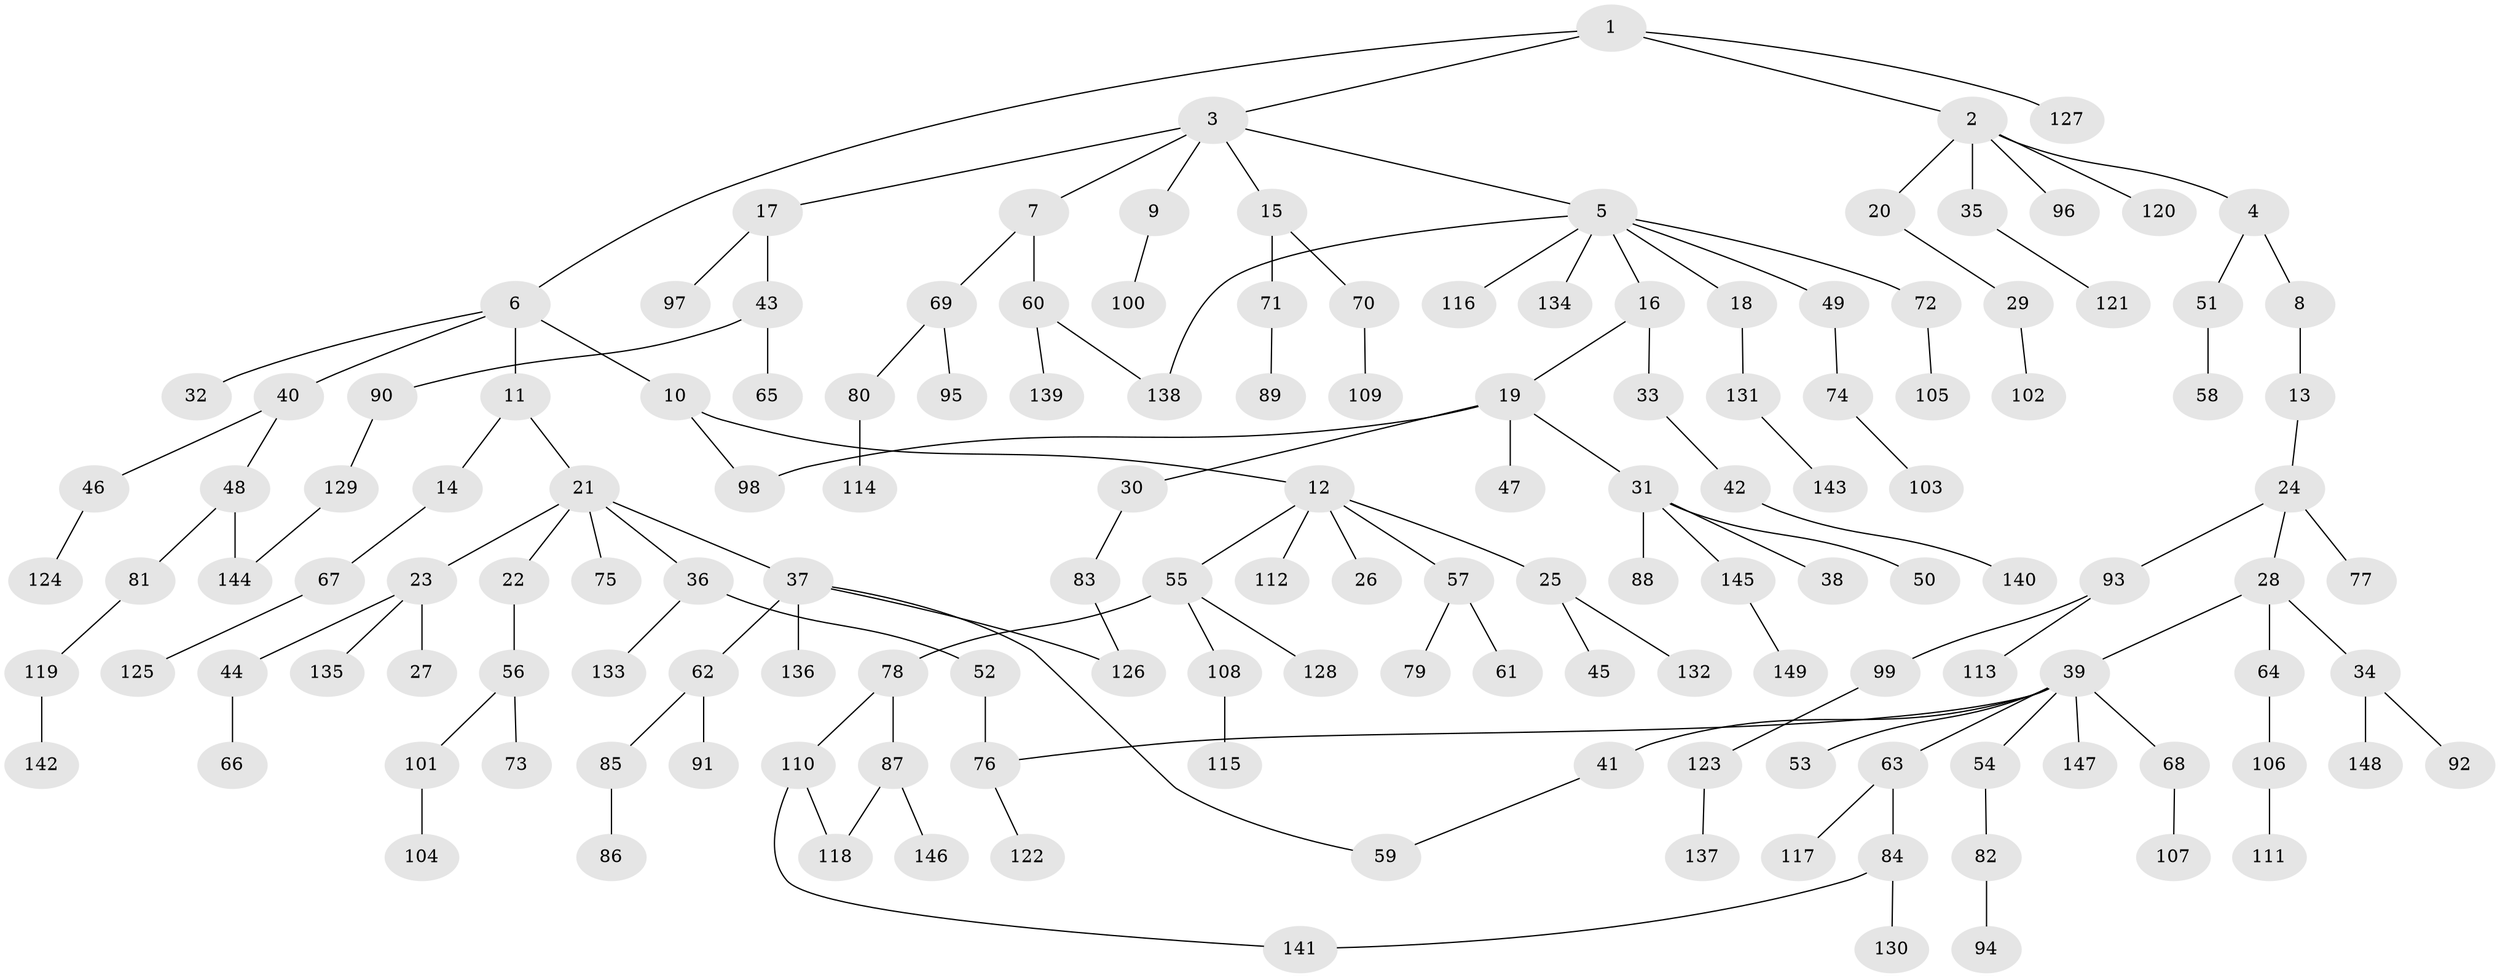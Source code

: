 // coarse degree distribution, {6: 0.009523809523809525, 3: 0.1523809523809524, 2: 0.4, 4: 0.0380952380952381, 5: 0.0380952380952381, 1: 0.34285714285714286, 7: 0.01904761904761905}
// Generated by graph-tools (version 1.1) at 2025/36/03/04/25 23:36:08]
// undirected, 149 vertices, 156 edges
graph export_dot {
  node [color=gray90,style=filled];
  1;
  2;
  3;
  4;
  5;
  6;
  7;
  8;
  9;
  10;
  11;
  12;
  13;
  14;
  15;
  16;
  17;
  18;
  19;
  20;
  21;
  22;
  23;
  24;
  25;
  26;
  27;
  28;
  29;
  30;
  31;
  32;
  33;
  34;
  35;
  36;
  37;
  38;
  39;
  40;
  41;
  42;
  43;
  44;
  45;
  46;
  47;
  48;
  49;
  50;
  51;
  52;
  53;
  54;
  55;
  56;
  57;
  58;
  59;
  60;
  61;
  62;
  63;
  64;
  65;
  66;
  67;
  68;
  69;
  70;
  71;
  72;
  73;
  74;
  75;
  76;
  77;
  78;
  79;
  80;
  81;
  82;
  83;
  84;
  85;
  86;
  87;
  88;
  89;
  90;
  91;
  92;
  93;
  94;
  95;
  96;
  97;
  98;
  99;
  100;
  101;
  102;
  103;
  104;
  105;
  106;
  107;
  108;
  109;
  110;
  111;
  112;
  113;
  114;
  115;
  116;
  117;
  118;
  119;
  120;
  121;
  122;
  123;
  124;
  125;
  126;
  127;
  128;
  129;
  130;
  131;
  132;
  133;
  134;
  135;
  136;
  137;
  138;
  139;
  140;
  141;
  142;
  143;
  144;
  145;
  146;
  147;
  148;
  149;
  1 -- 2;
  1 -- 3;
  1 -- 6;
  1 -- 127;
  2 -- 4;
  2 -- 20;
  2 -- 35;
  2 -- 96;
  2 -- 120;
  3 -- 5;
  3 -- 7;
  3 -- 9;
  3 -- 15;
  3 -- 17;
  4 -- 8;
  4 -- 51;
  5 -- 16;
  5 -- 18;
  5 -- 49;
  5 -- 72;
  5 -- 116;
  5 -- 134;
  5 -- 138;
  6 -- 10;
  6 -- 11;
  6 -- 32;
  6 -- 40;
  7 -- 60;
  7 -- 69;
  8 -- 13;
  9 -- 100;
  10 -- 12;
  10 -- 98;
  11 -- 14;
  11 -- 21;
  12 -- 25;
  12 -- 26;
  12 -- 55;
  12 -- 57;
  12 -- 112;
  13 -- 24;
  14 -- 67;
  15 -- 70;
  15 -- 71;
  16 -- 19;
  16 -- 33;
  17 -- 43;
  17 -- 97;
  18 -- 131;
  19 -- 30;
  19 -- 31;
  19 -- 47;
  19 -- 98;
  20 -- 29;
  21 -- 22;
  21 -- 23;
  21 -- 36;
  21 -- 37;
  21 -- 75;
  22 -- 56;
  23 -- 27;
  23 -- 44;
  23 -- 135;
  24 -- 28;
  24 -- 77;
  24 -- 93;
  25 -- 45;
  25 -- 132;
  28 -- 34;
  28 -- 39;
  28 -- 64;
  29 -- 102;
  30 -- 83;
  31 -- 38;
  31 -- 50;
  31 -- 88;
  31 -- 145;
  33 -- 42;
  34 -- 92;
  34 -- 148;
  35 -- 121;
  36 -- 52;
  36 -- 133;
  37 -- 62;
  37 -- 126;
  37 -- 136;
  37 -- 59;
  39 -- 41;
  39 -- 53;
  39 -- 54;
  39 -- 63;
  39 -- 68;
  39 -- 76;
  39 -- 147;
  40 -- 46;
  40 -- 48;
  41 -- 59;
  42 -- 140;
  43 -- 65;
  43 -- 90;
  44 -- 66;
  46 -- 124;
  48 -- 81;
  48 -- 144;
  49 -- 74;
  51 -- 58;
  52 -- 76;
  54 -- 82;
  55 -- 78;
  55 -- 108;
  55 -- 128;
  56 -- 73;
  56 -- 101;
  57 -- 61;
  57 -- 79;
  60 -- 138;
  60 -- 139;
  62 -- 85;
  62 -- 91;
  63 -- 84;
  63 -- 117;
  64 -- 106;
  67 -- 125;
  68 -- 107;
  69 -- 80;
  69 -- 95;
  70 -- 109;
  71 -- 89;
  72 -- 105;
  74 -- 103;
  76 -- 122;
  78 -- 87;
  78 -- 110;
  80 -- 114;
  81 -- 119;
  82 -- 94;
  83 -- 126;
  84 -- 130;
  84 -- 141;
  85 -- 86;
  87 -- 118;
  87 -- 146;
  90 -- 129;
  93 -- 99;
  93 -- 113;
  99 -- 123;
  101 -- 104;
  106 -- 111;
  108 -- 115;
  110 -- 141;
  110 -- 118;
  119 -- 142;
  123 -- 137;
  129 -- 144;
  131 -- 143;
  145 -- 149;
}
